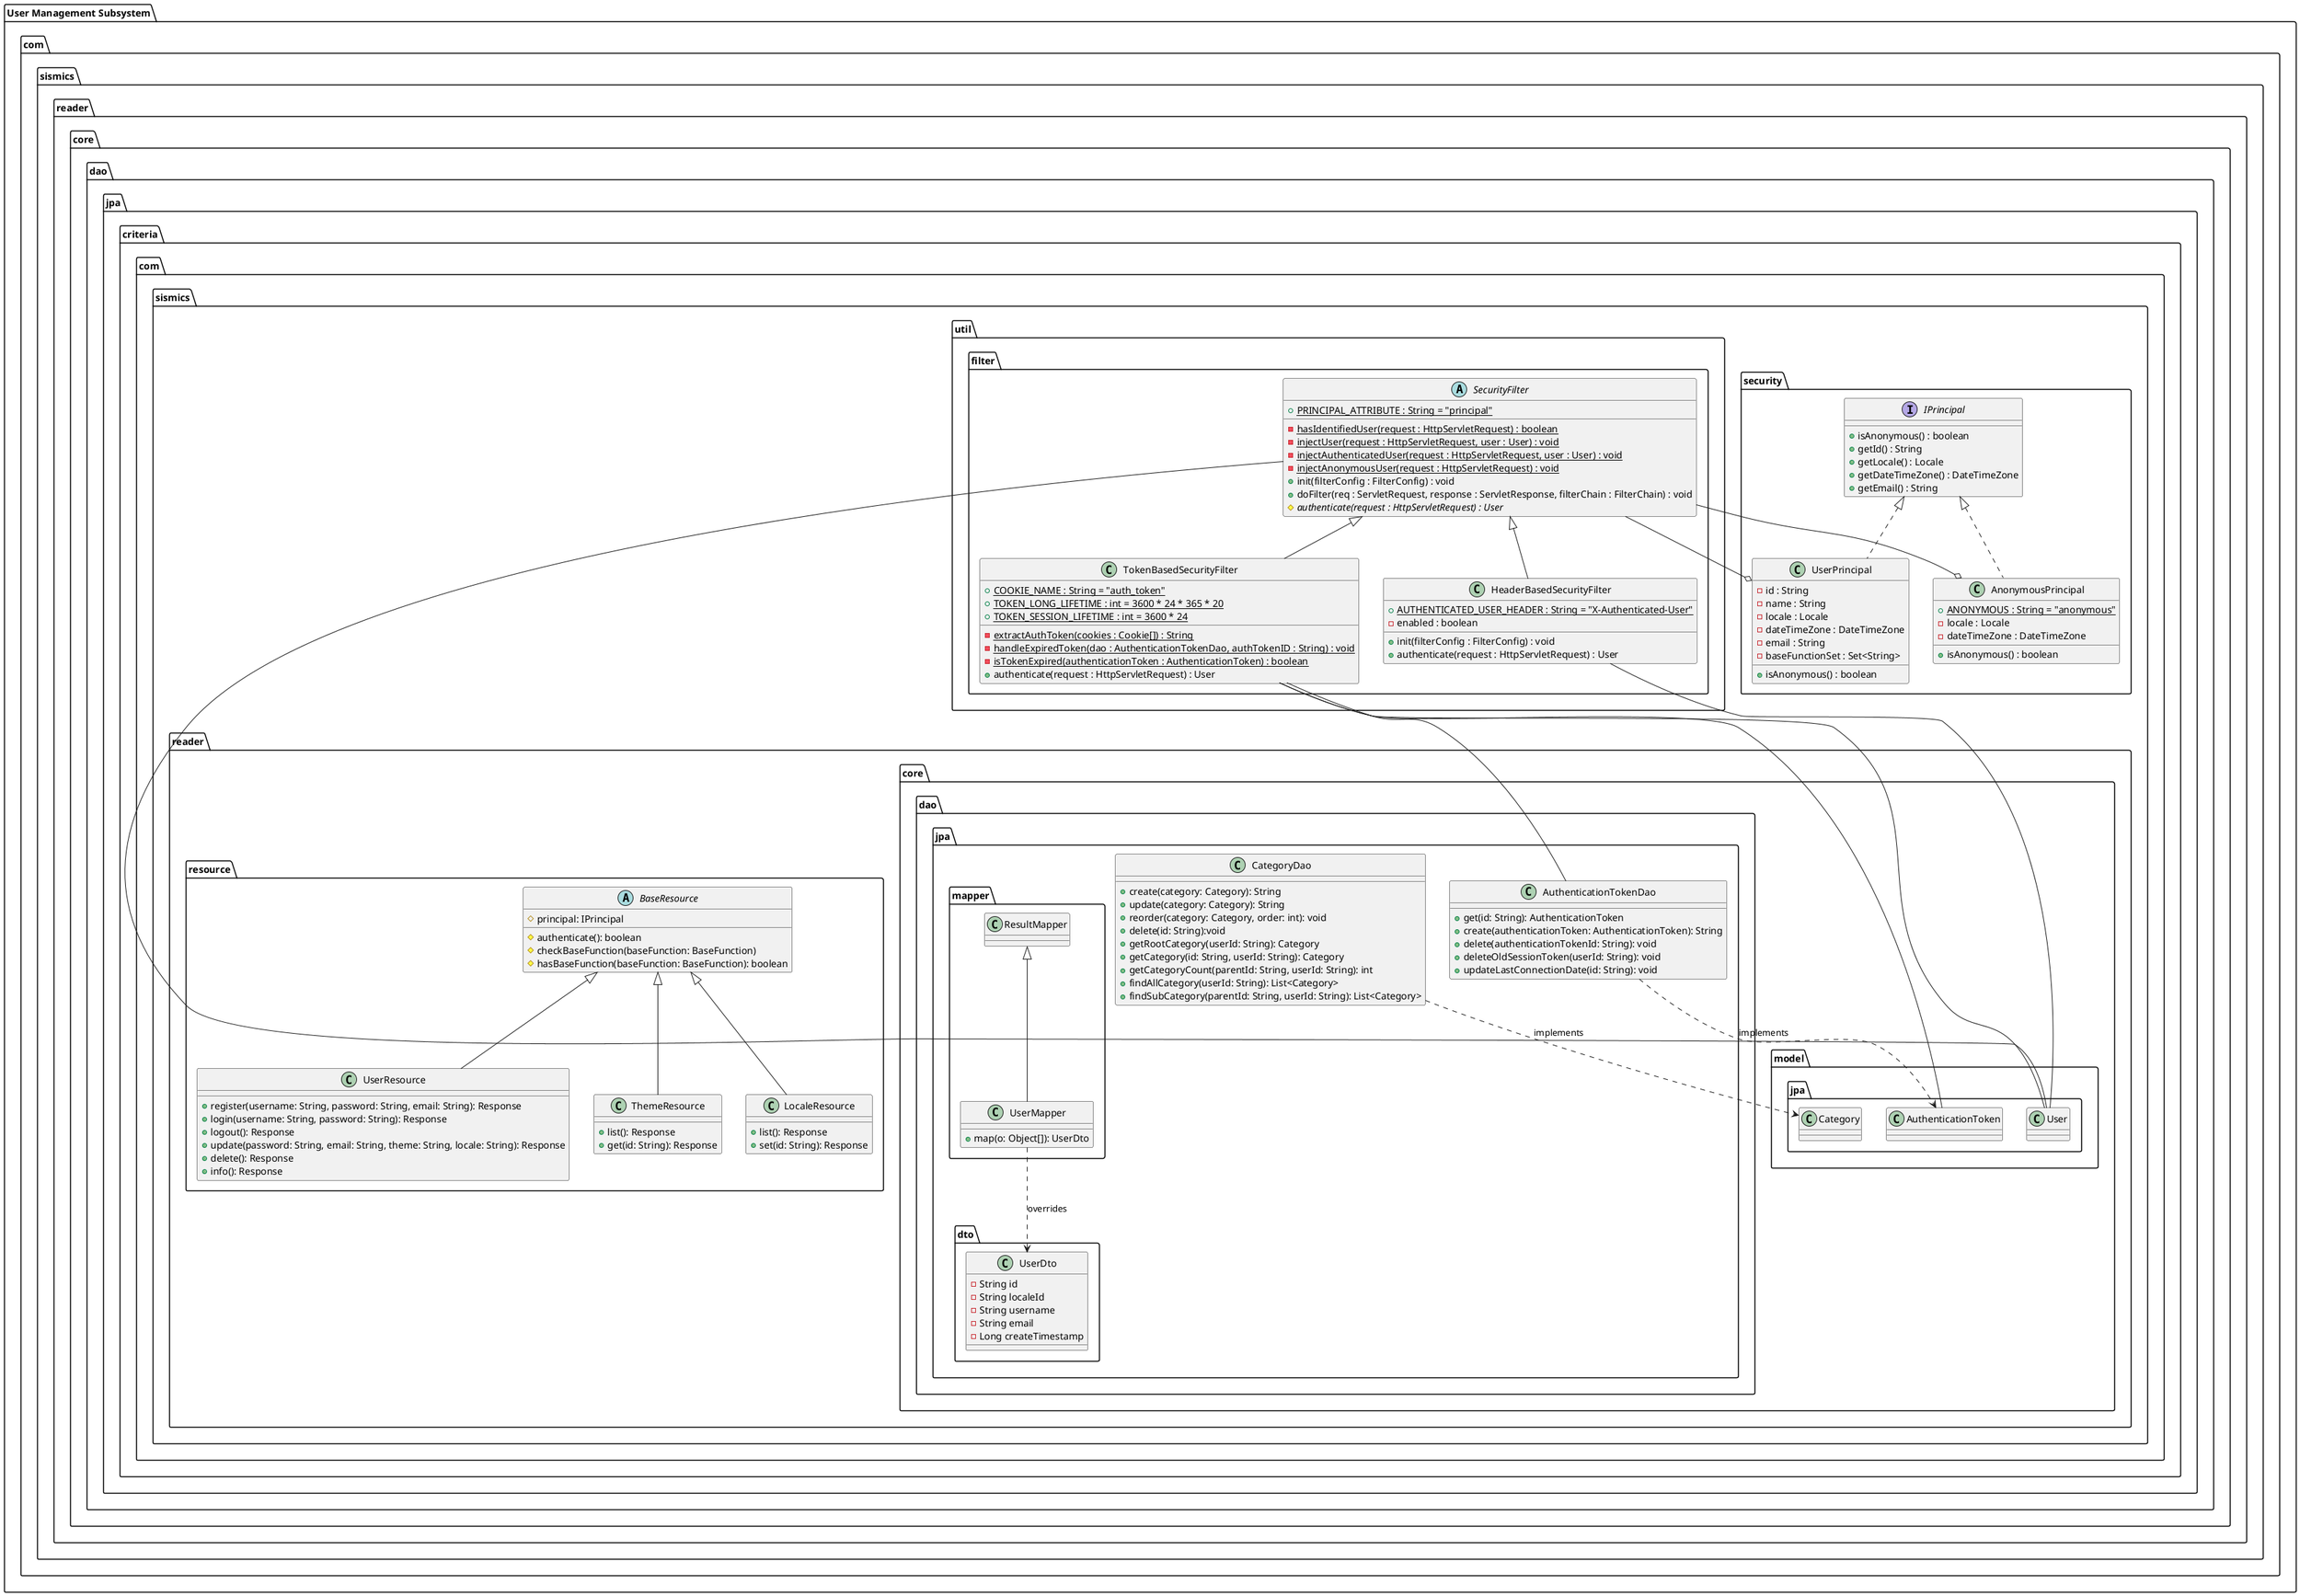 @startuml UserManagementSubsystem

package "User Management Subsystem" {

    package com.sismics.reader.core.dao.jpa.criteria{

        ' FeedSubscriptionMapper.java
    '     class FeedSubscriptionMapper{
    '         + map(o: Object): FeedSubscriptionDto
    '     }                                                                                            
    ' }
    ' FeedSubscriptionMapper ..> com.sismics.reader.core.dao.jpa.dto.FeedSubscriptionDto : overrides
    package com.sismics.reader.core.dao.jpa.mapper{
        ' UserMapper.java
        class UserMapper extends ResultMapper {
            + map(o: Object[]): UserDto

        }

    }
    UserMapper ..> com.sismics.reader.core.dao.jpa.dto.UserDto : overrides

    package com.sismics.reader.core.dao.jpa{

        ' AuthenticationTokenDao.java
        class AuthenticationTokenDao{
            + get(id: String): AuthenticationToken
            + create(authenticationToken: AuthenticationToken): String
            + delete(authenticationTokenId: String): void
            + deleteOldSessionToken(userId: String): void
            + updateLastConnectionDate(id: String): void
        }

        ' CategoryDao.java
        class CategoryDao{
            + create(category: Category): String
            + update(category: Category): String
            + reorder(category: Category, order: int): void
            + delete(id: String):void
            + getRootCategory(userId: String): Category
            + getCategory(id: String, userId: String): Category
            + getCategoryCount(parentId: String, userId: String): int
            + findAllCategory(userId: String): List<Category>
            + findSubCategory(parentId: String, userId: String): List<Category>
        }


    }
    AuthenticationTokenDao ..> com.sismics.reader.core.model.jpa.AuthenticationToken : implements
    CategoryDao ..> com.sismics.reader.core.model.jpa.Category : implements

    package com.sismics.security{

        interface IPrincipal {
            + isAnonymous() : boolean
            + getId() : String
            + getLocale() : Locale
            + getDateTimeZone() : DateTimeZone
            + getEmail() : String
        }

        class AnonymousPrincipal implements IPrincipal {
            + {static} ANONYMOUS : String = "anonymous"
            - locale : Locale
            - dateTimeZone : DateTimeZone
            + isAnonymous() : boolean
        }

        class UserPrincipal implements IPrincipal{
            - id : String
            - name : String
            - locale : Locale
            - dateTimeZone : DateTimeZone
            - email : String
            - baseFunctionSet : Set<String>
            + isAnonymous() : boolean
        }
    }





    package com.sismics.util.filter {
        abstract class SecurityFilter {
            + {static} PRINCIPAL_ATTRIBUTE : String = "principal"
            - {static} hasIdentifiedUser(request : HttpServletRequest) : boolean
            - {static} injectUser(request : HttpServletRequest, user : User) : void
            - {static} injectAuthenticatedUser(request : HttpServletRequest, user : User) : void
            - {static} injectAnonymousUser(request : HttpServletRequest) : void
            + init(filterConfig : FilterConfig) : void
            + doFilter(req : ServletRequest, response : ServletResponse, filterChain : FilterChain) : void
            # authenticate(request : HttpServletRequest) : {abstract} User
        }
        

        class HeaderBasedSecurityFilter extends SecurityFilter {
            + {static} AUTHENTICATED_USER_HEADER : String = "X-Authenticated-User"
            - enabled : boolean
            + init(filterConfig : FilterConfig) : void
            + authenticate(request : HttpServletRequest) : User
        }


        class TokenBasedSecurityFilter extends SecurityFilter {
            + {static} COOKIE_NAME : String = "auth_token"
            + {static} TOKEN_LONG_LIFETIME : int = 3600 * 24 * 365 * 20
            + {static} TOKEN_SESSION_LIFETIME : int = 3600 * 24
            - {static} extractAuthToken(cookies : Cookie[]) : String
            - {static} handleExpiredToken(dao : AuthenticationTokenDao, authTokenID : String) : void
            - {static} isTokenExpired(authenticationToken : AuthenticationToken) : boolean
            + authenticate(request : HttpServletRequest) : User
        }

    }
    SecurityFilter --   com.sismics.reader.core.model.jpa.User 
    SecurityFilter --o   com.sismics.security.AnonymousPrincipal
    SecurityFilter --o   com.sismics.security.UserPrincipal
    HeaderBasedSecurityFilter --  com.sismics.reader.core.model.jpa.User
    TokenBasedSecurityFilter -- com.sismics.reader.core.dao.jpa.AuthenticationTokenDao
    TokenBasedSecurityFilter -- com.sismics.reader.core.model.jpa.AuthenticationToken
    TokenBasedSecurityFilter -- com.sismics.reader.core.model.jpa.User

    ' package "com.sismics.reader.core.dao.jpa.dto"{
    '     class UserArticleDao {
    '         + create(UserArticle userArticle) : String
    '         + update(UserArticle userArticle) : UserArticle
    '         + markAsRead(UserArticleCriteria criteria) : void
    '         + delete(String id) : void
    '         + getUserArticle(String id, String userId) : UserArticle
    '         + getQueryParam(UserArticleCriteria criteria, FilterCriteria filterCriteria) : QueryParam
    '     }

    '     class UserArticle {
    '         + String id
    '         + Date createDate
    '         + Date readDate
    '         + Date starredDate
    '         + Date deleteDate
    '     }

    '     class UserArticleCriteria {
    '         + Boolean isVisible
    '         + Boolean isUnread
    '         + Boolean isStarred
    '         + String userId
    '         + String feedId
    '         + List<String> articleIdIn
    '         + String articleId
    '         + String userArticleId
    '         + Boolean isSubscribed
    '         + String categoryId
    '         + Date articlePublicationDateMax
    '         + Date userArticleStarredDateMax
    '         + String articleIdMax
    '         + String userArticleIdMax
    '         + Boolean isFetchAllFeedSubscription
    '     }
    ' }
    ' JobEventDao --|> com.sismics.util.jpa.BaseDao : extends
    ' UserArticleDao ...> com.sismics.reader.core.dao.jpa.dto.UserArticleDto : uses
    ' UserArticleDao *-- com.sismics.reader.core.dao.jpa.criteria.UserArticleCriteria : uses
    ' UserArticleDao *-- com.sismics.reader.core.dao.jpa.mapper.UserArticleMapper : uses
    ' UserArticleDao ...> com.sismics.reader.core.model.jpa.UserArticle : uses
    ' UserArticleDao *-- com.sismics.reader.core.util.jpa.SortCriteria : uses
    ' UserArticleDao *-- com.sismics.util.jpa.filter.FilterCriteria : uses
    ' UserArticleDao ...> com.sismics.util.jpa.QueryParam : uses
    
    
    package "com.sismics.reader.core.dao.jpa.dto"{
        class UserDto {
            - String id
            - String localeId
            - String username
            - String email
            - Long createTimestamp

            ' + getId(): String
            ' + setId(String id): void
            ' + getLocaleId(): String
            ' + setLocaleId(String localeId): void
            ' + getUsername(): String
            ' + setUsername(String username): void
            ' + getEmail(): String
            ' + setEmail(String email): void
            ' + getCreateTimestamp(): Long
            ' + setCreateTimestamp(Long createTimestamp): void
        }

    }
    package "com.sismics.reader.resource" {
        abstract class BaseResource {
            # authenticate(): boolean
            # checkBaseFunction(baseFunction: BaseFunction)
            # principal: IPrincipal
            # hasBaseFunction(baseFunction: BaseFunction): boolean
        }

        class UserResource extends BaseResource {
            + register(username: String, password: String, email: String): Response
            + login(username: String, password: String): Response
            + logout(): Response
            + update(password: String, email: String, theme: String, locale: String): Response
            + delete(): Response
            + info(): Response
        }

        class ThemeResource extends BaseResource {
            + list(): Response
            + get(id: String): Response
        }

        class LocaleResource extends BaseResource {
            + list(): Response
            + set(id: String): Response
        }
    }

    ' package "rest.constant" {
    '     enum BaseFunction {
    '         ADMIN
    '         PASSWORD
    '         IMPORT
    '     }
    ' }

    ' package "rest.util" {
    '     class ValidationUtil {
    '         + validateTheme(theme: String): String
    '         + validateLocale(locale: String): String
    '         + validatePassword(password: String): String
    '     }
    ' }

    ' package "rest.dao" {
    '     class ThemeDao {
    '         + findAll(): List<String>
    '         + getById(id: String): Theme
    '     }
    ' }

    ' package "core.util" {
    '     class UserUtil {
    '         + getUsername(): String
    '         + getUserId(): String
    '     }
    ' }
}
@enduml